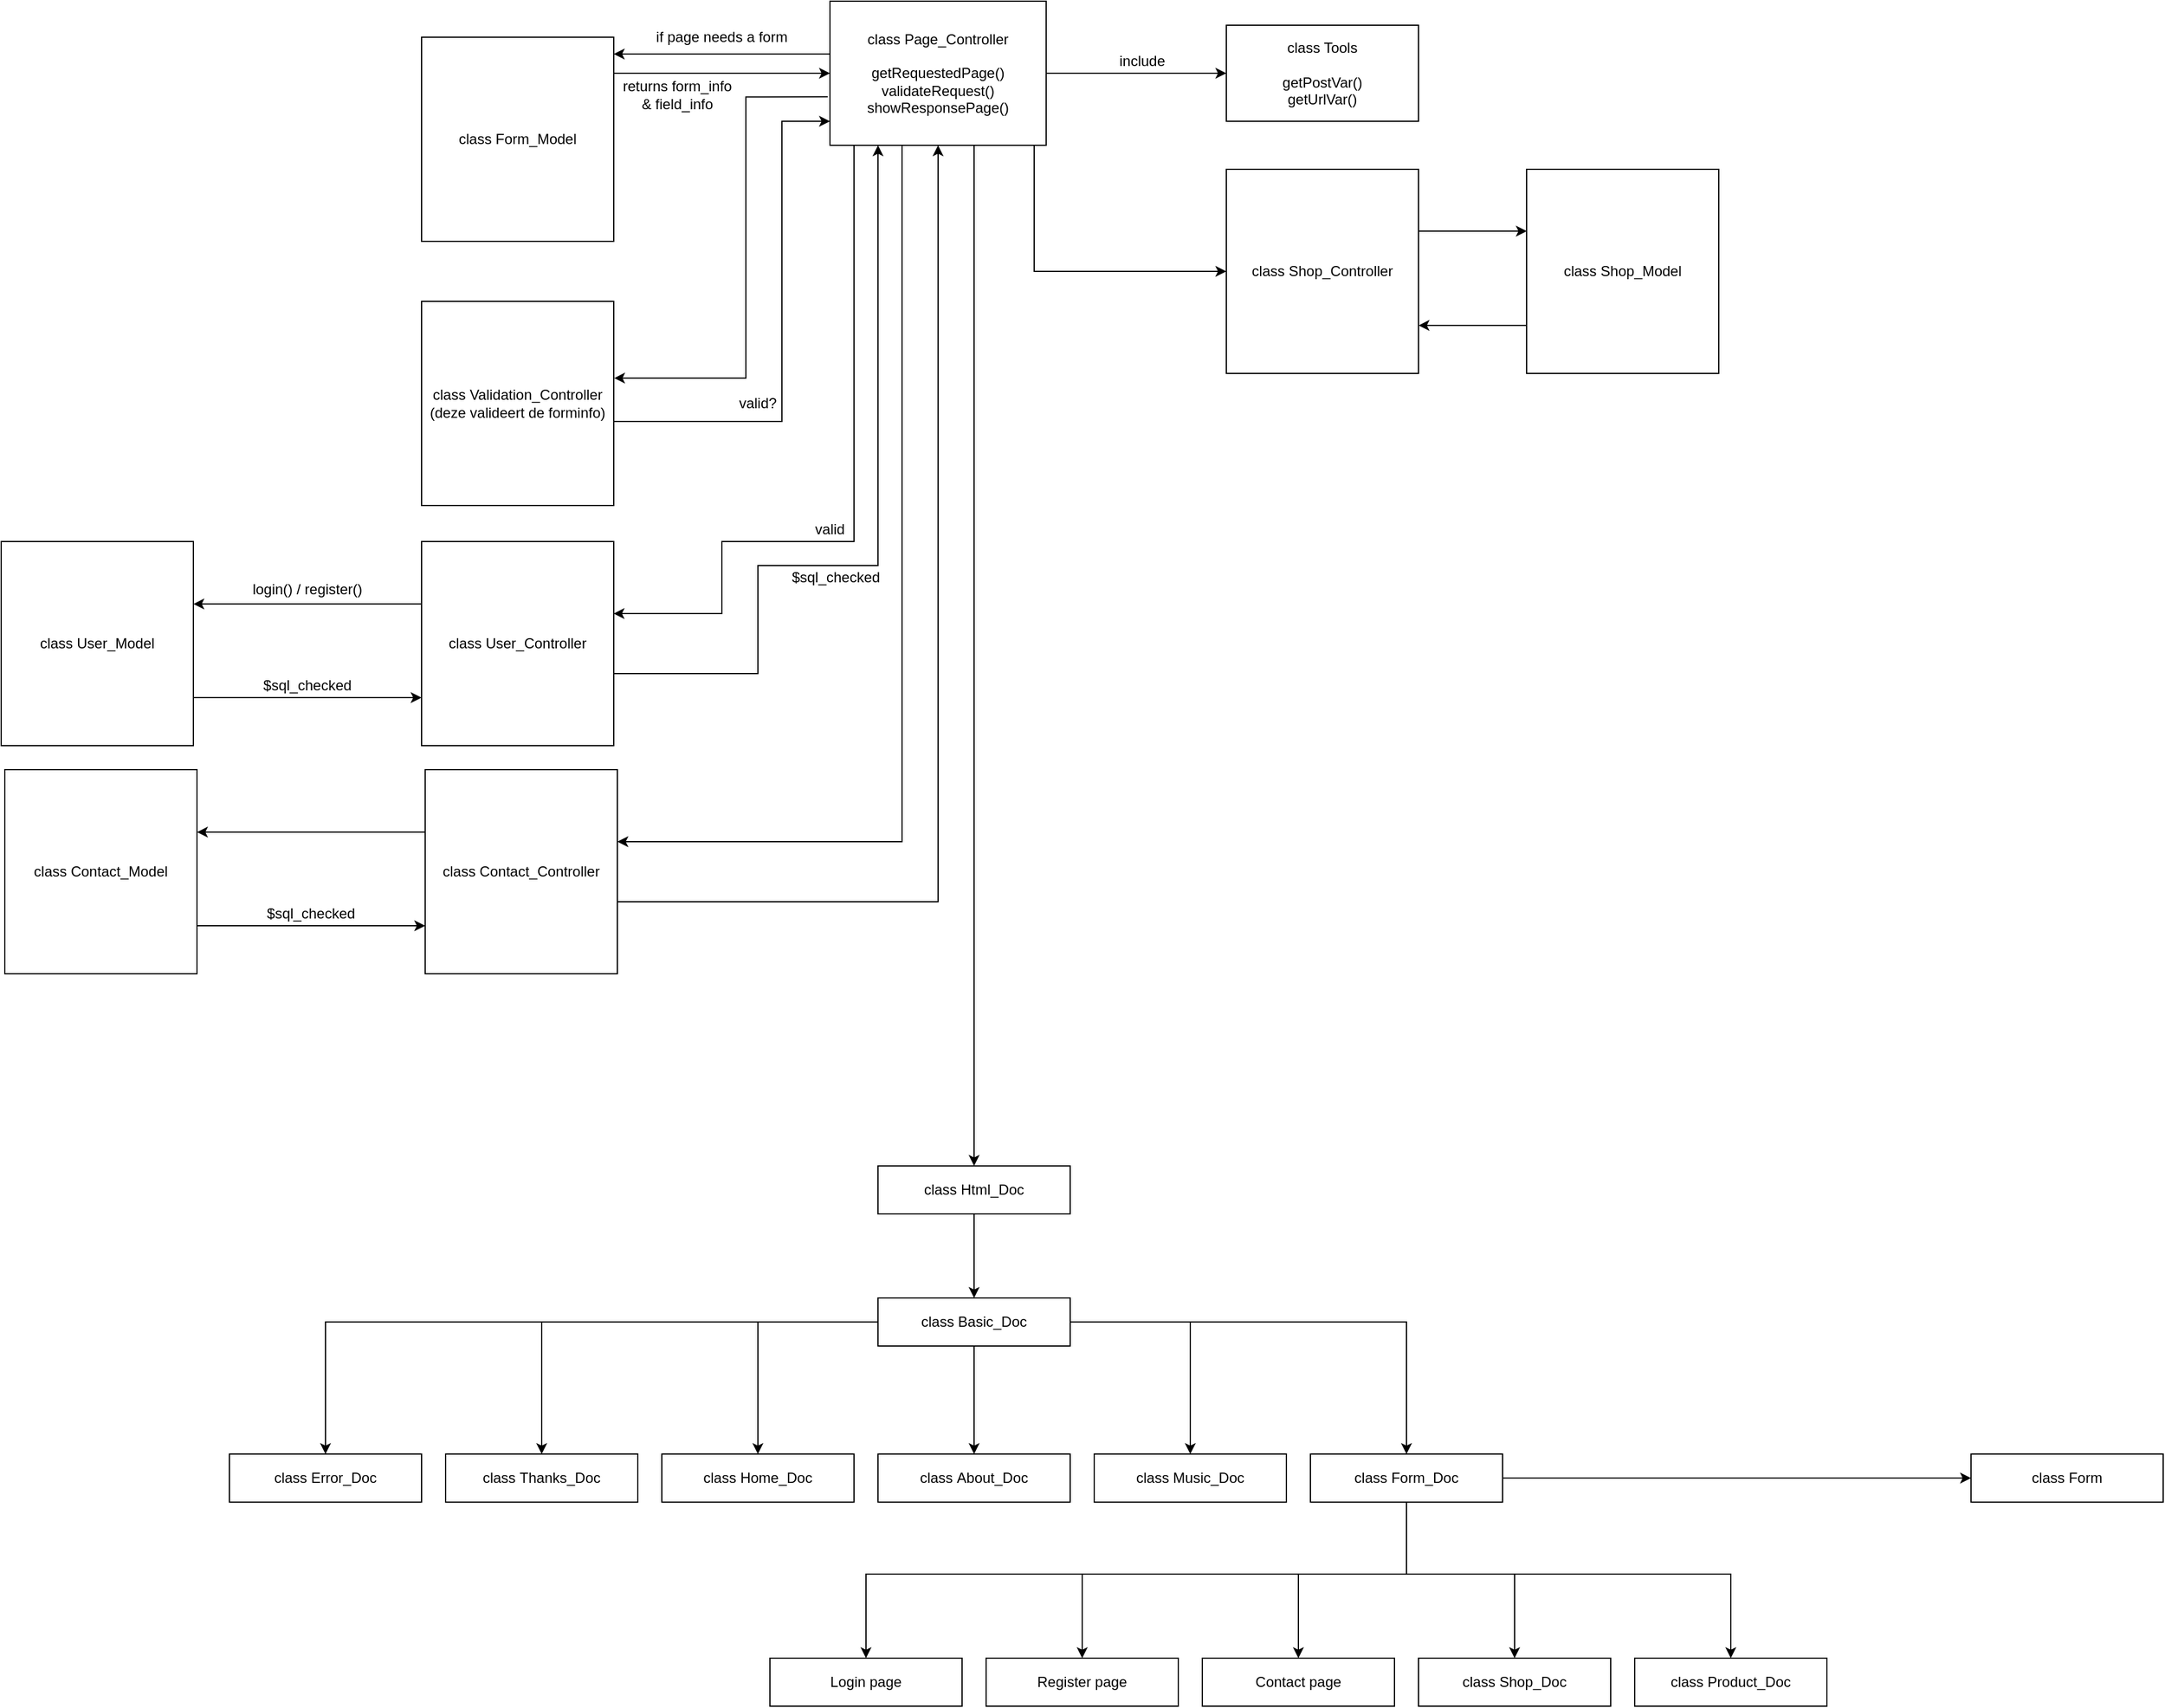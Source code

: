 <mxfile version="13.9.5" type="device"><diagram id="tJJdIgV_Y6TetAmdS-wb" name="Page-1"><mxGraphModel dx="1477" dy="810" grid="1" gridSize="10" guides="1" tooltips="1" connect="1" arrows="1" fold="1" page="0" pageScale="1" pageWidth="980" pageHeight="1390" math="0" shadow="0"><root><mxCell id="0"/><mxCell id="1" parent="0"/><mxCell id="pq6VhasgBywdw_tr3zWM-12" style="edgeStyle=orthogonalEdgeStyle;rounded=0;orthogonalLoop=1;jettySize=auto;html=1;entryX=0.5;entryY=0;entryDx=0;entryDy=0;" parent="1" source="pq6VhasgBywdw_tr3zWM-1" target="pq6VhasgBywdw_tr3zWM-7" edge="1"><mxGeometry relative="1" as="geometry"><Array as="points"><mxPoint x="330" y="280"/></Array></mxGeometry></mxCell><mxCell id="QfjjdUNQ3-ZKyLOYGywP-4" style="edgeStyle=orthogonalEdgeStyle;rounded=0;orthogonalLoop=1;jettySize=auto;html=1;entryX=0;entryY=0.5;entryDx=0;entryDy=0;" parent="1" source="pq6VhasgBywdw_tr3zWM-1" target="QfjjdUNQ3-ZKyLOYGywP-1" edge="1"><mxGeometry relative="1" as="geometry"/></mxCell><mxCell id="QfjjdUNQ3-ZKyLOYGywP-9" style="edgeStyle=orthogonalEdgeStyle;rounded=0;orthogonalLoop=1;jettySize=auto;html=1;entryX=1.002;entryY=0.376;entryDx=0;entryDy=0;entryPerimeter=0;exitX=-0.01;exitY=0.664;exitDx=0;exitDy=0;exitPerimeter=0;" parent="1" source="pq6VhasgBywdw_tr3zWM-1" target="QfjjdUNQ3-ZKyLOYGywP-8" edge="1"><mxGeometry relative="1" as="geometry"><Array as="points"><mxPoint x="140" y="-220"/><mxPoint x="140" y="14"/></Array></mxGeometry></mxCell><mxCell id="vGBqYwlXM0Tl0GiWySJT-2" style="edgeStyle=orthogonalEdgeStyle;rounded=0;orthogonalLoop=1;jettySize=auto;html=1;entryX=0.999;entryY=0.353;entryDx=0;entryDy=0;entryPerimeter=0;" parent="1" source="pq6VhasgBywdw_tr3zWM-1" target="QfjjdUNQ3-ZKyLOYGywP-5" edge="1"><mxGeometry relative="1" as="geometry"><Array as="points"><mxPoint x="230" y="150"/><mxPoint x="120" y="150"/><mxPoint x="120" y="210"/></Array></mxGeometry></mxCell><mxCell id="Hi_bHih5vOjdtLB1-HdX-4" style="edgeStyle=orthogonalEdgeStyle;rounded=0;orthogonalLoop=1;jettySize=auto;html=1;entryX=1;entryY=0.082;entryDx=0;entryDy=0;entryPerimeter=0;" parent="1" source="pq6VhasgBywdw_tr3zWM-1" target="Hi_bHih5vOjdtLB1-HdX-1" edge="1"><mxGeometry relative="1" as="geometry"><Array as="points"><mxPoint x="160" y="-256"/><mxPoint x="160" y="-256"/></Array></mxGeometry></mxCell><mxCell id="YVZucQfamkG1LW7Oj2Ub-13" style="edgeStyle=orthogonalEdgeStyle;rounded=0;orthogonalLoop=1;jettySize=auto;html=1;" parent="1" source="pq6VhasgBywdw_tr3zWM-1" target="YVZucQfamkG1LW7Oj2Ub-8" edge="1"><mxGeometry relative="1" as="geometry"><Array as="points"><mxPoint x="270" y="400"/></Array></mxGeometry></mxCell><mxCell id="X8IylyuXqWUhQ26uoQIf-5" style="edgeStyle=orthogonalEdgeStyle;rounded=0;orthogonalLoop=1;jettySize=auto;html=1;entryX=0;entryY=0.5;entryDx=0;entryDy=0;" parent="1" source="pq6VhasgBywdw_tr3zWM-1" target="X8IylyuXqWUhQ26uoQIf-4" edge="1"><mxGeometry relative="1" as="geometry"><Array as="points"><mxPoint x="380" y="-75"/></Array></mxGeometry></mxCell><mxCell id="pq6VhasgBywdw_tr3zWM-1" value="class Page_Controller&lt;br&gt;&lt;br&gt;getRequestedPage()&lt;br&gt;validateRequest()&lt;br&gt;showResponsePage()" style="rounded=0;whiteSpace=wrap;html=1;" parent="1" vertex="1"><mxGeometry x="210" y="-300" width="180" height="120" as="geometry"/></mxCell><mxCell id="pq6VhasgBywdw_tr3zWM-14" style="edgeStyle=orthogonalEdgeStyle;rounded=0;orthogonalLoop=1;jettySize=auto;html=1;entryX=0.5;entryY=0;entryDx=0;entryDy=0;" parent="1" source="pq6VhasgBywdw_tr3zWM-7" target="pq6VhasgBywdw_tr3zWM-13" edge="1"><mxGeometry relative="1" as="geometry"/></mxCell><mxCell id="pq6VhasgBywdw_tr3zWM-7" value="class Html_Doc" style="rounded=0;whiteSpace=wrap;html=1;" parent="1" vertex="1"><mxGeometry x="250" y="670" width="160" height="40" as="geometry"/></mxCell><mxCell id="KjMJ5F80JLEJ2T6stPIn-2" style="edgeStyle=orthogonalEdgeStyle;rounded=0;orthogonalLoop=1;jettySize=auto;html=1;entryX=0.5;entryY=0;entryDx=0;entryDy=0;" parent="1" source="pq6VhasgBywdw_tr3zWM-13" target="KjMJ5F80JLEJ2T6stPIn-1" edge="1"><mxGeometry relative="1" as="geometry"/></mxCell><mxCell id="KjMJ5F80JLEJ2T6stPIn-7" style="edgeStyle=orthogonalEdgeStyle;rounded=0;orthogonalLoop=1;jettySize=auto;html=1;entryX=0.5;entryY=0;entryDx=0;entryDy=0;" parent="1" source="pq6VhasgBywdw_tr3zWM-13" target="KjMJ5F80JLEJ2T6stPIn-3" edge="1"><mxGeometry relative="1" as="geometry"/></mxCell><mxCell id="KjMJ5F80JLEJ2T6stPIn-8" style="edgeStyle=orthogonalEdgeStyle;rounded=0;orthogonalLoop=1;jettySize=auto;html=1;entryX=0.5;entryY=0;entryDx=0;entryDy=0;" parent="1" source="pq6VhasgBywdw_tr3zWM-13" target="KjMJ5F80JLEJ2T6stPIn-5" edge="1"><mxGeometry relative="1" as="geometry"/></mxCell><mxCell id="KjMJ5F80JLEJ2T6stPIn-9" style="edgeStyle=orthogonalEdgeStyle;rounded=0;orthogonalLoop=1;jettySize=auto;html=1;entryX=0.5;entryY=0;entryDx=0;entryDy=0;" parent="1" source="pq6VhasgBywdw_tr3zWM-13" target="KjMJ5F80JLEJ2T6stPIn-4" edge="1"><mxGeometry relative="1" as="geometry"/></mxCell><mxCell id="KL6esWicl013IAqDr3Sk-3" style="edgeStyle=orthogonalEdgeStyle;rounded=0;orthogonalLoop=1;jettySize=auto;html=1;entryX=0.5;entryY=0;entryDx=0;entryDy=0;" parent="1" source="pq6VhasgBywdw_tr3zWM-13" target="KL6esWicl013IAqDr3Sk-2" edge="1"><mxGeometry relative="1" as="geometry"/></mxCell><mxCell id="D1igWbbaHXpTTCN3SO0S-6" style="edgeStyle=orthogonalEdgeStyle;rounded=0;orthogonalLoop=1;jettySize=auto;html=1;entryX=0.5;entryY=0;entryDx=0;entryDy=0;" edge="1" parent="1" source="pq6VhasgBywdw_tr3zWM-13" target="D1igWbbaHXpTTCN3SO0S-5"><mxGeometry relative="1" as="geometry"/></mxCell><mxCell id="pq6VhasgBywdw_tr3zWM-13" value="class&amp;nbsp;Basic_Doc" style="rounded=0;whiteSpace=wrap;html=1;" parent="1" vertex="1"><mxGeometry x="250" y="780" width="160" height="40" as="geometry"/></mxCell><mxCell id="KjMJ5F80JLEJ2T6stPIn-1" value="class&amp;nbsp;Home_Doc" style="rounded=0;whiteSpace=wrap;html=1;" parent="1" vertex="1"><mxGeometry x="70" y="910" width="160" height="40" as="geometry"/></mxCell><mxCell id="KjMJ5F80JLEJ2T6stPIn-3" value="class&amp;nbsp;About_Doc" style="rounded=0;whiteSpace=wrap;html=1;" parent="1" vertex="1"><mxGeometry x="250" y="910" width="160" height="40" as="geometry"/></mxCell><mxCell id="KL6esWicl013IAqDr3Sk-7" style="edgeStyle=orthogonalEdgeStyle;rounded=0;orthogonalLoop=1;jettySize=auto;html=1;entryX=0.5;entryY=0;entryDx=0;entryDy=0;" parent="1" source="KjMJ5F80JLEJ2T6stPIn-4" target="KL6esWicl013IAqDr3Sk-5" edge="1"><mxGeometry relative="1" as="geometry"><Array as="points"><mxPoint x="690" y="1010"/><mxPoint x="420" y="1010"/></Array></mxGeometry></mxCell><mxCell id="KL6esWicl013IAqDr3Sk-8" style="edgeStyle=orthogonalEdgeStyle;rounded=0;orthogonalLoop=1;jettySize=auto;html=1;entryX=0.5;entryY=0;entryDx=0;entryDy=0;" parent="1" source="KjMJ5F80JLEJ2T6stPIn-4" target="KL6esWicl013IAqDr3Sk-4" edge="1"><mxGeometry relative="1" as="geometry"><Array as="points"><mxPoint x="690" y="1010"/><mxPoint x="240" y="1010"/></Array></mxGeometry></mxCell><mxCell id="KL6esWicl013IAqDr3Sk-9" style="edgeStyle=orthogonalEdgeStyle;rounded=0;orthogonalLoop=1;jettySize=auto;html=1;entryX=0.5;entryY=0;entryDx=0;entryDy=0;" parent="1" source="KjMJ5F80JLEJ2T6stPIn-4" target="KL6esWicl013IAqDr3Sk-6" edge="1"><mxGeometry relative="1" as="geometry"><Array as="points"><mxPoint x="690" y="1010"/><mxPoint x="600" y="1010"/></Array></mxGeometry></mxCell><mxCell id="X8IylyuXqWUhQ26uoQIf-3" style="edgeStyle=orthogonalEdgeStyle;rounded=0;orthogonalLoop=1;jettySize=auto;html=1;entryX=0;entryY=0.5;entryDx=0;entryDy=0;" parent="1" source="KjMJ5F80JLEJ2T6stPIn-4" target="X8IylyuXqWUhQ26uoQIf-2" edge="1"><mxGeometry relative="1" as="geometry"/></mxCell><mxCell id="D1igWbbaHXpTTCN3SO0S-4" style="edgeStyle=orthogonalEdgeStyle;rounded=0;orthogonalLoop=1;jettySize=auto;html=1;entryX=0.5;entryY=0;entryDx=0;entryDy=0;" edge="1" parent="1" source="KjMJ5F80JLEJ2T6stPIn-4" target="D1igWbbaHXpTTCN3SO0S-1"><mxGeometry relative="1" as="geometry"><Array as="points"><mxPoint x="690" y="1010"/><mxPoint x="780" y="1010"/></Array></mxGeometry></mxCell><mxCell id="D1igWbbaHXpTTCN3SO0S-8" style="edgeStyle=orthogonalEdgeStyle;rounded=0;orthogonalLoop=1;jettySize=auto;html=1;entryX=0.5;entryY=0;entryDx=0;entryDy=0;" edge="1" parent="1" source="KjMJ5F80JLEJ2T6stPIn-4" target="D1igWbbaHXpTTCN3SO0S-7"><mxGeometry relative="1" as="geometry"><Array as="points"><mxPoint x="690" y="1010"/><mxPoint x="960" y="1010"/></Array></mxGeometry></mxCell><mxCell id="KjMJ5F80JLEJ2T6stPIn-4" value="class&amp;nbsp;Form_Doc" style="rounded=0;whiteSpace=wrap;html=1;" parent="1" vertex="1"><mxGeometry x="610" y="910" width="160" height="40" as="geometry"/></mxCell><mxCell id="KjMJ5F80JLEJ2T6stPIn-5" value="class&amp;nbsp;Music_Doc" style="rounded=0;whiteSpace=wrap;html=1;" parent="1" vertex="1"><mxGeometry x="430" y="910" width="160" height="40" as="geometry"/></mxCell><mxCell id="QfjjdUNQ3-ZKyLOYGywP-1" value="class Tools&lt;br&gt;&lt;br&gt;getPostVar()&lt;br&gt;getUrlVar()" style="rounded=0;whiteSpace=wrap;html=1;" parent="1" vertex="1"><mxGeometry x="540" y="-280" width="160" height="80" as="geometry"/></mxCell><mxCell id="QfjjdUNQ3-ZKyLOYGywP-3" value="include" style="text;html=1;strokeColor=none;fillColor=none;align=center;verticalAlign=middle;whiteSpace=wrap;rounded=0;" parent="1" vertex="1"><mxGeometry x="450" y="-260" width="40" height="20" as="geometry"/></mxCell><mxCell id="vGBqYwlXM0Tl0GiWySJT-5" style="edgeStyle=orthogonalEdgeStyle;rounded=0;orthogonalLoop=1;jettySize=auto;html=1;" parent="1" source="QfjjdUNQ3-ZKyLOYGywP-5" edge="1"><mxGeometry relative="1" as="geometry"><mxPoint x="250" y="-180" as="targetPoint"/><Array as="points"><mxPoint x="150" y="260"/><mxPoint x="150" y="170"/><mxPoint x="250" y="170"/></Array></mxGeometry></mxCell><mxCell id="YVZucQfamkG1LW7Oj2Ub-2" style="edgeStyle=orthogonalEdgeStyle;rounded=0;orthogonalLoop=1;jettySize=auto;html=1;entryX=1;entryY=0.306;entryDx=0;entryDy=0;entryPerimeter=0;" parent="1" source="QfjjdUNQ3-ZKyLOYGywP-5" target="YVZucQfamkG1LW7Oj2Ub-1" edge="1"><mxGeometry relative="1" as="geometry"><Array as="points"><mxPoint x="-180" y="202"/><mxPoint x="-180" y="202"/></Array></mxGeometry></mxCell><mxCell id="QfjjdUNQ3-ZKyLOYGywP-5" value="&lt;span style=&quot;font-weight: normal&quot;&gt;class User_Controller&lt;/span&gt;" style="rounded=0;whiteSpace=wrap;html=1;fontStyle=1" parent="1" vertex="1"><mxGeometry x="-130" y="150" width="160" height="170" as="geometry"/></mxCell><mxCell id="vGBqYwlXM0Tl0GiWySJT-1" style="edgeStyle=orthogonalEdgeStyle;rounded=0;orthogonalLoop=1;jettySize=auto;html=1;" parent="1" source="QfjjdUNQ3-ZKyLOYGywP-8" edge="1"><mxGeometry relative="1" as="geometry"><mxPoint x="210" y="-200" as="targetPoint"/><Array as="points"><mxPoint x="170" y="50"/><mxPoint x="170" y="-200"/></Array></mxGeometry></mxCell><mxCell id="QfjjdUNQ3-ZKyLOYGywP-8" value="class Validation_Controller&lt;br&gt;(deze valideert de forminfo)" style="rounded=0;whiteSpace=wrap;html=1;" parent="1" vertex="1"><mxGeometry x="-130" y="-50" width="160" height="170" as="geometry"/></mxCell><mxCell id="vGBqYwlXM0Tl0GiWySJT-3" value="valid?" style="text;html=1;strokeColor=none;fillColor=none;align=center;verticalAlign=middle;whiteSpace=wrap;rounded=0;" parent="1" vertex="1"><mxGeometry x="130" y="25" width="40" height="20" as="geometry"/></mxCell><mxCell id="vGBqYwlXM0Tl0GiWySJT-4" value="valid" style="text;html=1;strokeColor=none;fillColor=none;align=center;verticalAlign=middle;whiteSpace=wrap;rounded=0;" parent="1" vertex="1"><mxGeometry x="190" y="130" width="40" height="20" as="geometry"/></mxCell><mxCell id="vGBqYwlXM0Tl0GiWySJT-6" value="$sql_checked" style="text;html=1;strokeColor=none;fillColor=none;align=center;verticalAlign=middle;whiteSpace=wrap;rounded=0;" parent="1" vertex="1"><mxGeometry x="180" y="170" width="70" height="20" as="geometry"/></mxCell><mxCell id="Hi_bHih5vOjdtLB1-HdX-5" style="edgeStyle=orthogonalEdgeStyle;rounded=0;orthogonalLoop=1;jettySize=auto;html=1;entryX=0;entryY=0.5;entryDx=0;entryDy=0;" parent="1" source="Hi_bHih5vOjdtLB1-HdX-1" target="pq6VhasgBywdw_tr3zWM-1" edge="1"><mxGeometry relative="1" as="geometry"><Array as="points"><mxPoint x="80" y="-240"/><mxPoint x="80" y="-240"/></Array></mxGeometry></mxCell><mxCell id="Hi_bHih5vOjdtLB1-HdX-1" value="class Form_Model" style="rounded=0;whiteSpace=wrap;html=1;" parent="1" vertex="1"><mxGeometry x="-130" y="-270" width="160" height="170" as="geometry"/></mxCell><mxCell id="Hi_bHih5vOjdtLB1-HdX-6" value="if page needs a form" style="text;html=1;strokeColor=none;fillColor=none;align=center;verticalAlign=middle;whiteSpace=wrap;rounded=0;" parent="1" vertex="1"><mxGeometry x="60" y="-280" width="120" height="20" as="geometry"/></mxCell><mxCell id="Hi_bHih5vOjdtLB1-HdX-7" value="returns form_info &amp;amp; field_info" style="text;html=1;strokeColor=none;fillColor=none;align=center;verticalAlign=middle;whiteSpace=wrap;rounded=0;" parent="1" vertex="1"><mxGeometry x="33" y="-232" width="100" height="20" as="geometry"/></mxCell><mxCell id="YVZucQfamkG1LW7Oj2Ub-3" style="edgeStyle=orthogonalEdgeStyle;rounded=0;orthogonalLoop=1;jettySize=auto;html=1;" parent="1" source="YVZucQfamkG1LW7Oj2Ub-1" target="QfjjdUNQ3-ZKyLOYGywP-5" edge="1"><mxGeometry relative="1" as="geometry"><Array as="points"><mxPoint x="-220" y="280"/><mxPoint x="-220" y="280"/></Array></mxGeometry></mxCell><mxCell id="YVZucQfamkG1LW7Oj2Ub-1" value="class User_Model" style="rounded=0;whiteSpace=wrap;html=1;" parent="1" vertex="1"><mxGeometry x="-480" y="150" width="160" height="170" as="geometry"/></mxCell><mxCell id="YVZucQfamkG1LW7Oj2Ub-4" value="login() / register()" style="text;html=1;strokeColor=none;fillColor=none;align=center;verticalAlign=middle;whiteSpace=wrap;rounded=0;" parent="1" vertex="1"><mxGeometry x="-280" y="180" width="110" height="20" as="geometry"/></mxCell><mxCell id="YVZucQfamkG1LW7Oj2Ub-5" value="$sql_checked" style="text;html=1;strokeColor=none;fillColor=none;align=center;verticalAlign=middle;whiteSpace=wrap;rounded=0;" parent="1" vertex="1"><mxGeometry x="-280" y="260" width="110" height="20" as="geometry"/></mxCell><mxCell id="YVZucQfamkG1LW7Oj2Ub-7" style="edgeStyle=orthogonalEdgeStyle;rounded=0;orthogonalLoop=1;jettySize=auto;html=1;entryX=1;entryY=0.306;entryDx=0;entryDy=0;entryPerimeter=0;" parent="1" source="YVZucQfamkG1LW7Oj2Ub-8" target="YVZucQfamkG1LW7Oj2Ub-10" edge="1"><mxGeometry relative="1" as="geometry"><Array as="points"><mxPoint x="-177" y="392"/><mxPoint x="-177" y="392"/></Array></mxGeometry></mxCell><mxCell id="YVZucQfamkG1LW7Oj2Ub-14" style="edgeStyle=orthogonalEdgeStyle;rounded=0;orthogonalLoop=1;jettySize=auto;html=1;entryX=0.5;entryY=1;entryDx=0;entryDy=0;" parent="1" source="YVZucQfamkG1LW7Oj2Ub-8" target="pq6VhasgBywdw_tr3zWM-1" edge="1"><mxGeometry relative="1" as="geometry"><Array as="points"><mxPoint x="300" y="450"/></Array></mxGeometry></mxCell><mxCell id="YVZucQfamkG1LW7Oj2Ub-8" value="&lt;span style=&quot;font-weight: normal&quot;&gt;class Contact_Controller&lt;/span&gt;" style="rounded=0;whiteSpace=wrap;html=1;fontStyle=1" parent="1" vertex="1"><mxGeometry x="-127" y="340" width="160" height="170" as="geometry"/></mxCell><mxCell id="YVZucQfamkG1LW7Oj2Ub-9" style="edgeStyle=orthogonalEdgeStyle;rounded=0;orthogonalLoop=1;jettySize=auto;html=1;" parent="1" source="YVZucQfamkG1LW7Oj2Ub-10" target="YVZucQfamkG1LW7Oj2Ub-8" edge="1"><mxGeometry relative="1" as="geometry"><Array as="points"><mxPoint x="-217" y="470"/><mxPoint x="-217" y="470"/></Array></mxGeometry></mxCell><mxCell id="YVZucQfamkG1LW7Oj2Ub-10" value="class Contact_Model" style="rounded=0;whiteSpace=wrap;html=1;" parent="1" vertex="1"><mxGeometry x="-477" y="340" width="160" height="170" as="geometry"/></mxCell><mxCell id="YVZucQfamkG1LW7Oj2Ub-12" value="$sql_checked" style="text;html=1;strokeColor=none;fillColor=none;align=center;verticalAlign=middle;whiteSpace=wrap;rounded=0;" parent="1" vertex="1"><mxGeometry x="-277" y="450" width="110" height="20" as="geometry"/></mxCell><mxCell id="KL6esWicl013IAqDr3Sk-2" value="class&amp;nbsp;Thanks_Doc" style="rounded=0;whiteSpace=wrap;html=1;" parent="1" vertex="1"><mxGeometry x="-110" y="910" width="160" height="40" as="geometry"/></mxCell><mxCell id="KL6esWicl013IAqDr3Sk-4" value="Login page" style="rounded=0;whiteSpace=wrap;html=1;" parent="1" vertex="1"><mxGeometry x="160" y="1080" width="160" height="40" as="geometry"/></mxCell><mxCell id="KL6esWicl013IAqDr3Sk-5" value="Register&amp;nbsp;page" style="rounded=0;whiteSpace=wrap;html=1;" parent="1" vertex="1"><mxGeometry x="340" y="1080" width="160" height="40" as="geometry"/></mxCell><mxCell id="KL6esWicl013IAqDr3Sk-6" value="Contact&amp;nbsp;page" style="rounded=0;whiteSpace=wrap;html=1;" parent="1" vertex="1"><mxGeometry x="520" y="1080" width="160" height="40" as="geometry"/></mxCell><mxCell id="X8IylyuXqWUhQ26uoQIf-2" value="class&amp;nbsp;Form" style="rounded=0;whiteSpace=wrap;html=1;" parent="1" vertex="1"><mxGeometry x="1160" y="910" width="160" height="40" as="geometry"/></mxCell><mxCell id="X8IylyuXqWUhQ26uoQIf-7" style="edgeStyle=orthogonalEdgeStyle;rounded=0;orthogonalLoop=1;jettySize=auto;html=1;entryX=0.001;entryY=0.303;entryDx=0;entryDy=0;entryPerimeter=0;" parent="1" source="X8IylyuXqWUhQ26uoQIf-4" target="X8IylyuXqWUhQ26uoQIf-6" edge="1"><mxGeometry relative="1" as="geometry"><Array as="points"><mxPoint x="730" y="-109"/></Array></mxGeometry></mxCell><mxCell id="X8IylyuXqWUhQ26uoQIf-4" value="&lt;span style=&quot;font-weight: normal&quot;&gt;class Shop_Controller&lt;/span&gt;" style="rounded=0;whiteSpace=wrap;html=1;fontStyle=1" parent="1" vertex="1"><mxGeometry x="540" y="-160" width="160" height="170" as="geometry"/></mxCell><mxCell id="X8IylyuXqWUhQ26uoQIf-8" style="edgeStyle=orthogonalEdgeStyle;rounded=0;orthogonalLoop=1;jettySize=auto;html=1;entryX=1;entryY=0.765;entryDx=0;entryDy=0;entryPerimeter=0;" parent="1" source="X8IylyuXqWUhQ26uoQIf-6" target="X8IylyuXqWUhQ26uoQIf-4" edge="1"><mxGeometry relative="1" as="geometry"><Array as="points"><mxPoint x="740" y="-30"/><mxPoint x="740" y="-30"/></Array></mxGeometry></mxCell><mxCell id="X8IylyuXqWUhQ26uoQIf-6" value="class Shop_Model" style="rounded=0;whiteSpace=wrap;html=1;" parent="1" vertex="1"><mxGeometry x="790" y="-160" width="160" height="170" as="geometry"/></mxCell><mxCell id="D1igWbbaHXpTTCN3SO0S-1" value="class Shop_Doc" style="rounded=0;whiteSpace=wrap;html=1;" vertex="1" parent="1"><mxGeometry x="700" y="1080" width="160" height="40" as="geometry"/></mxCell><mxCell id="D1igWbbaHXpTTCN3SO0S-5" value="class Error_Doc" style="rounded=0;whiteSpace=wrap;html=1;" vertex="1" parent="1"><mxGeometry x="-290" y="910" width="160" height="40" as="geometry"/></mxCell><mxCell id="D1igWbbaHXpTTCN3SO0S-7" value="class Product_Doc" style="rounded=0;whiteSpace=wrap;html=1;" vertex="1" parent="1"><mxGeometry x="880" y="1080" width="160" height="40" as="geometry"/></mxCell></root></mxGraphModel></diagram></mxfile>